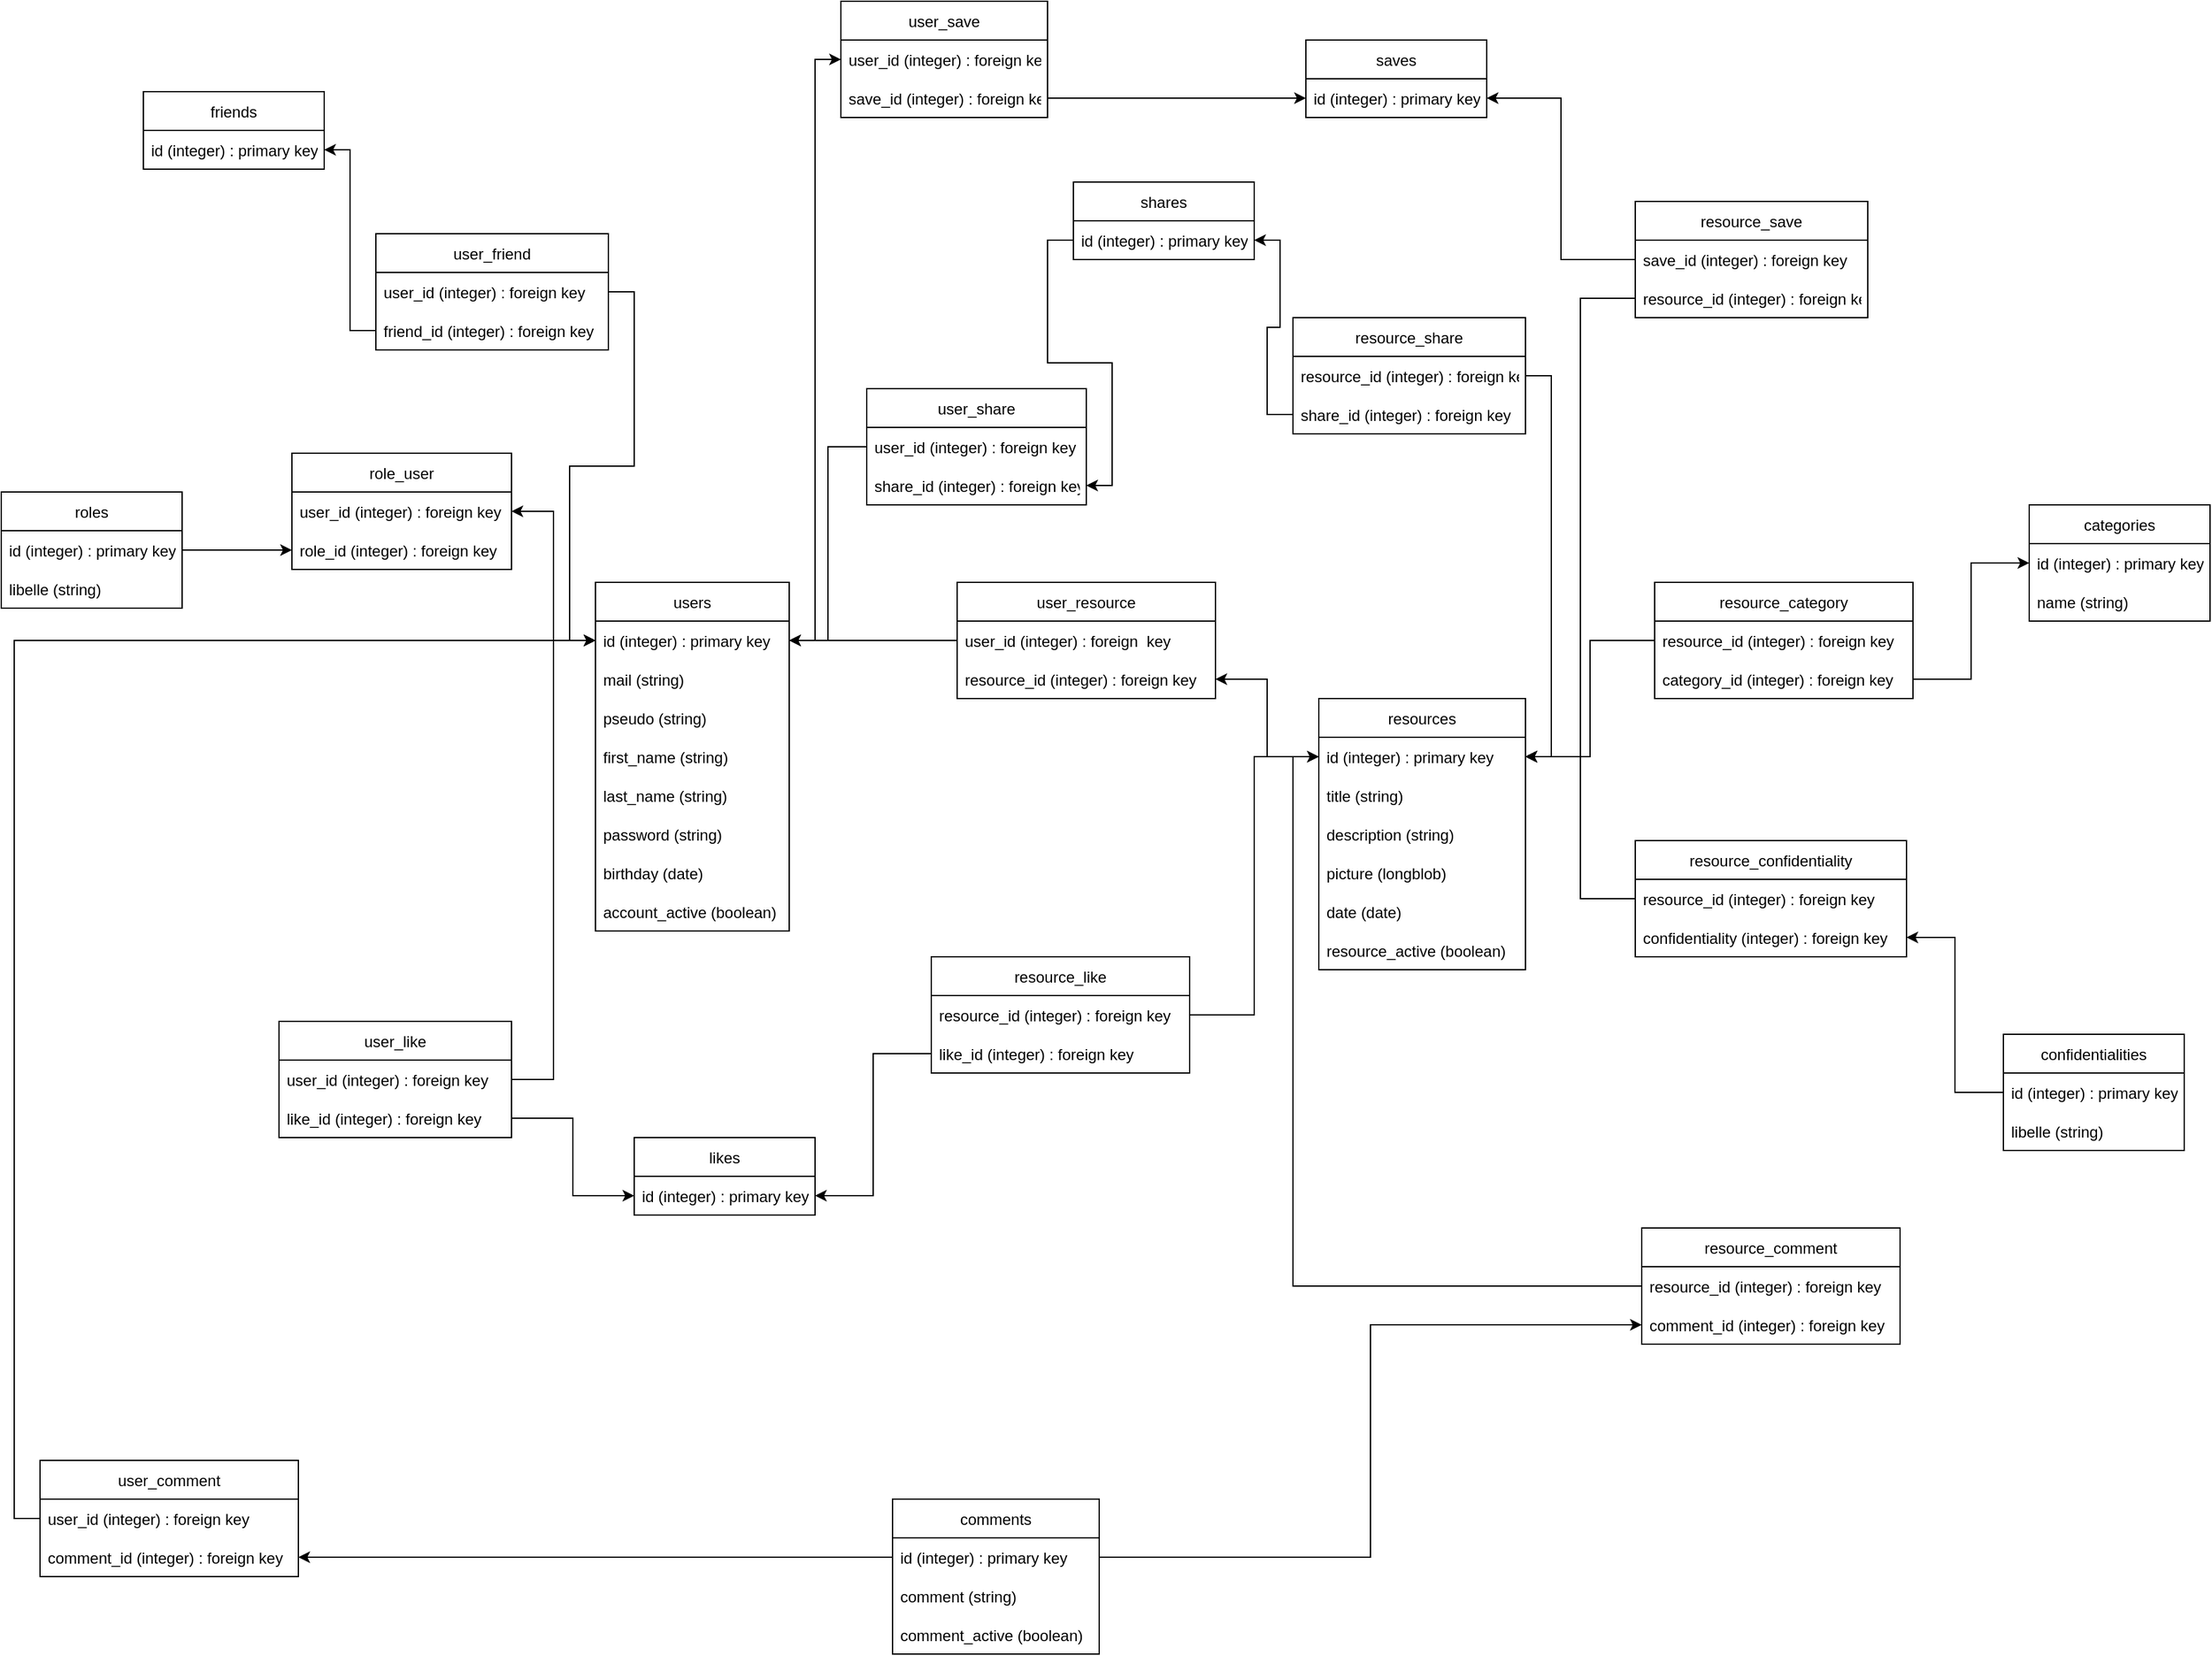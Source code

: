 <mxfile version="20.5.1" type="github">
  <diagram id="yBaHxYRyqihLKzCcpQLK" name="Page-1">
    <mxGraphModel dx="1673" dy="908" grid="1" gridSize="10" guides="1" tooltips="1" connect="1" arrows="1" fold="1" page="1" pageScale="1" pageWidth="2339" pageHeight="3300" math="0" shadow="0">
      <root>
        <mxCell id="0" />
        <mxCell id="1" parent="0" />
        <mxCell id="g25fQMdyrHoz-TmWsy70-66" value="&#xa;roles&#xa;" style="swimlane;fontStyle=0;childLayout=stackLayout;horizontal=1;startSize=30;horizontalStack=0;resizeParent=1;resizeParentMax=0;resizeLast=0;collapsible=1;marginBottom=0;" parent="1" vertex="1">
          <mxGeometry x="270" y="400" width="140" height="90" as="geometry" />
        </mxCell>
        <mxCell id="g25fQMdyrHoz-TmWsy70-67" value="id (integer) : primary key" style="text;strokeColor=none;fillColor=none;align=left;verticalAlign=middle;spacingLeft=4;spacingRight=4;overflow=hidden;points=[[0,0.5],[1,0.5]];portConstraint=eastwest;rotatable=0;" parent="g25fQMdyrHoz-TmWsy70-66" vertex="1">
          <mxGeometry y="30" width="140" height="30" as="geometry" />
        </mxCell>
        <mxCell id="g25fQMdyrHoz-TmWsy70-68" value="libelle (string)" style="text;strokeColor=none;fillColor=none;align=left;verticalAlign=middle;spacingLeft=4;spacingRight=4;overflow=hidden;points=[[0,0.5],[1,0.5]];portConstraint=eastwest;rotatable=0;" parent="g25fQMdyrHoz-TmWsy70-66" vertex="1">
          <mxGeometry y="60" width="140" height="30" as="geometry" />
        </mxCell>
        <mxCell id="g25fQMdyrHoz-TmWsy70-70" value="&#xa;role_user&#xa;" style="swimlane;fontStyle=0;childLayout=stackLayout;horizontal=1;startSize=30;horizontalStack=0;resizeParent=1;resizeParentMax=0;resizeLast=0;collapsible=1;marginBottom=0;" parent="1" vertex="1">
          <mxGeometry x="495" y="370" width="170" height="90" as="geometry" />
        </mxCell>
        <mxCell id="g25fQMdyrHoz-TmWsy70-71" value="user_id (integer) : foreign key" style="text;strokeColor=none;fillColor=none;align=left;verticalAlign=middle;spacingLeft=4;spacingRight=4;overflow=hidden;points=[[0,0.5],[1,0.5]];portConstraint=eastwest;rotatable=0;" parent="g25fQMdyrHoz-TmWsy70-70" vertex="1">
          <mxGeometry y="30" width="170" height="30" as="geometry" />
        </mxCell>
        <mxCell id="g25fQMdyrHoz-TmWsy70-72" value="role_id (integer) : foreign key" style="text;strokeColor=none;fillColor=none;align=left;verticalAlign=middle;spacingLeft=4;spacingRight=4;overflow=hidden;points=[[0,0.5],[1,0.5]];portConstraint=eastwest;rotatable=0;" parent="g25fQMdyrHoz-TmWsy70-70" vertex="1">
          <mxGeometry y="60" width="170" height="30" as="geometry" />
        </mxCell>
        <mxCell id="g25fQMdyrHoz-TmWsy70-73" style="edgeStyle=orthogonalEdgeStyle;rounded=0;orthogonalLoop=1;jettySize=auto;html=1;exitX=1;exitY=0.5;exitDx=0;exitDy=0;entryX=0;entryY=0.5;entryDx=0;entryDy=0;" parent="1" source="g25fQMdyrHoz-TmWsy70-67" target="g25fQMdyrHoz-TmWsy70-72" edge="1">
          <mxGeometry relative="1" as="geometry" />
        </mxCell>
        <mxCell id="g25fQMdyrHoz-TmWsy70-74" value="users" style="swimlane;fontStyle=0;childLayout=stackLayout;horizontal=1;startSize=30;horizontalStack=0;resizeParent=1;resizeParentMax=0;resizeLast=0;collapsible=1;marginBottom=0;" parent="1" vertex="1">
          <mxGeometry x="730" y="470" width="150" height="270" as="geometry" />
        </mxCell>
        <mxCell id="g25fQMdyrHoz-TmWsy70-75" value="id (integer) : primary key    " style="text;strokeColor=none;fillColor=none;align=left;verticalAlign=middle;spacingLeft=4;spacingRight=4;overflow=hidden;points=[[0,0.5],[1,0.5]];portConstraint=eastwest;rotatable=0;" parent="g25fQMdyrHoz-TmWsy70-74" vertex="1">
          <mxGeometry y="30" width="150" height="30" as="geometry" />
        </mxCell>
        <mxCell id="g25fQMdyrHoz-TmWsy70-76" value="mail (string)" style="text;strokeColor=none;fillColor=none;align=left;verticalAlign=middle;spacingLeft=4;spacingRight=4;overflow=hidden;points=[[0,0.5],[1,0.5]];portConstraint=eastwest;rotatable=0;" parent="g25fQMdyrHoz-TmWsy70-74" vertex="1">
          <mxGeometry y="60" width="150" height="30" as="geometry" />
        </mxCell>
        <mxCell id="g25fQMdyrHoz-TmWsy70-77" value="pseudo (string)" style="text;strokeColor=none;fillColor=none;align=left;verticalAlign=middle;spacingLeft=4;spacingRight=4;overflow=hidden;points=[[0,0.5],[1,0.5]];portConstraint=eastwest;rotatable=0;" parent="g25fQMdyrHoz-TmWsy70-74" vertex="1">
          <mxGeometry y="90" width="150" height="30" as="geometry" />
        </mxCell>
        <mxCell id="g25fQMdyrHoz-TmWsy70-86" value="first_name (string)" style="text;strokeColor=none;fillColor=none;align=left;verticalAlign=middle;spacingLeft=4;spacingRight=4;overflow=hidden;points=[[0,0.5],[1,0.5]];portConstraint=eastwest;rotatable=0;" parent="g25fQMdyrHoz-TmWsy70-74" vertex="1">
          <mxGeometry y="120" width="150" height="30" as="geometry" />
        </mxCell>
        <mxCell id="g25fQMdyrHoz-TmWsy70-87" value="last_name (string)" style="text;strokeColor=none;fillColor=none;align=left;verticalAlign=middle;spacingLeft=4;spacingRight=4;overflow=hidden;points=[[0,0.5],[1,0.5]];portConstraint=eastwest;rotatable=0;" parent="g25fQMdyrHoz-TmWsy70-74" vertex="1">
          <mxGeometry y="150" width="150" height="30" as="geometry" />
        </mxCell>
        <mxCell id="g25fQMdyrHoz-TmWsy70-88" value="password (string)" style="text;strokeColor=none;fillColor=none;align=left;verticalAlign=middle;spacingLeft=4;spacingRight=4;overflow=hidden;points=[[0,0.5],[1,0.5]];portConstraint=eastwest;rotatable=0;" parent="g25fQMdyrHoz-TmWsy70-74" vertex="1">
          <mxGeometry y="180" width="150" height="30" as="geometry" />
        </mxCell>
        <mxCell id="g25fQMdyrHoz-TmWsy70-89" value="birthday (date)" style="text;strokeColor=none;fillColor=none;align=left;verticalAlign=middle;spacingLeft=4;spacingRight=4;overflow=hidden;points=[[0,0.5],[1,0.5]];portConstraint=eastwest;rotatable=0;" parent="g25fQMdyrHoz-TmWsy70-74" vertex="1">
          <mxGeometry y="210" width="150" height="30" as="geometry" />
        </mxCell>
        <mxCell id="g25fQMdyrHoz-TmWsy70-90" value="account_active (boolean)" style="text;strokeColor=none;fillColor=none;align=left;verticalAlign=middle;spacingLeft=4;spacingRight=4;overflow=hidden;points=[[0,0.5],[1,0.5]];portConstraint=eastwest;rotatable=0;" parent="g25fQMdyrHoz-TmWsy70-74" vertex="1">
          <mxGeometry y="240" width="150" height="30" as="geometry" />
        </mxCell>
        <mxCell id="g25fQMdyrHoz-TmWsy70-91" style="edgeStyle=orthogonalEdgeStyle;rounded=0;orthogonalLoop=1;jettySize=auto;html=1;exitX=0;exitY=0.5;exitDx=0;exitDy=0;entryX=1;entryY=0.5;entryDx=0;entryDy=0;" parent="1" source="g25fQMdyrHoz-TmWsy70-75" target="g25fQMdyrHoz-TmWsy70-70" edge="1">
          <mxGeometry relative="1" as="geometry" />
        </mxCell>
        <mxCell id="g25fQMdyrHoz-TmWsy70-92" value="user_resource" style="swimlane;fontStyle=0;childLayout=stackLayout;horizontal=1;startSize=30;horizontalStack=0;resizeParent=1;resizeParentMax=0;resizeLast=0;collapsible=1;marginBottom=0;" parent="1" vertex="1">
          <mxGeometry x="1010" y="470" width="200" height="90" as="geometry" />
        </mxCell>
        <mxCell id="g25fQMdyrHoz-TmWsy70-93" value="user_id (integer) : foreign  key" style="text;strokeColor=none;fillColor=none;align=left;verticalAlign=middle;spacingLeft=4;spacingRight=4;overflow=hidden;points=[[0,0.5],[1,0.5]];portConstraint=eastwest;rotatable=0;" parent="g25fQMdyrHoz-TmWsy70-92" vertex="1">
          <mxGeometry y="30" width="200" height="30" as="geometry" />
        </mxCell>
        <mxCell id="g25fQMdyrHoz-TmWsy70-94" value="resource_id (integer) : foreign key" style="text;strokeColor=none;fillColor=none;align=left;verticalAlign=middle;spacingLeft=4;spacingRight=4;overflow=hidden;points=[[0,0.5],[1,0.5]];portConstraint=eastwest;rotatable=0;" parent="g25fQMdyrHoz-TmWsy70-92" vertex="1">
          <mxGeometry y="60" width="200" height="30" as="geometry" />
        </mxCell>
        <mxCell id="g25fQMdyrHoz-TmWsy70-96" style="edgeStyle=orthogonalEdgeStyle;rounded=0;orthogonalLoop=1;jettySize=auto;html=1;exitX=0;exitY=0.5;exitDx=0;exitDy=0;entryX=1;entryY=0.5;entryDx=0;entryDy=0;" parent="1" source="g25fQMdyrHoz-TmWsy70-93" target="g25fQMdyrHoz-TmWsy70-75" edge="1">
          <mxGeometry relative="1" as="geometry" />
        </mxCell>
        <mxCell id="g25fQMdyrHoz-TmWsy70-97" value="resources" style="swimlane;fontStyle=0;childLayout=stackLayout;horizontal=1;startSize=30;horizontalStack=0;resizeParent=1;resizeParentMax=0;resizeLast=0;collapsible=1;marginBottom=0;" parent="1" vertex="1">
          <mxGeometry x="1290" y="560" width="160" height="210" as="geometry" />
        </mxCell>
        <mxCell id="g25fQMdyrHoz-TmWsy70-98" value="id (integer) : primary key" style="text;strokeColor=none;fillColor=none;align=left;verticalAlign=middle;spacingLeft=4;spacingRight=4;overflow=hidden;points=[[0,0.5],[1,0.5]];portConstraint=eastwest;rotatable=0;" parent="g25fQMdyrHoz-TmWsy70-97" vertex="1">
          <mxGeometry y="30" width="160" height="30" as="geometry" />
        </mxCell>
        <mxCell id="g25fQMdyrHoz-TmWsy70-99" value="title (string)" style="text;strokeColor=none;fillColor=none;align=left;verticalAlign=middle;spacingLeft=4;spacingRight=4;overflow=hidden;points=[[0,0.5],[1,0.5]];portConstraint=eastwest;rotatable=0;" parent="g25fQMdyrHoz-TmWsy70-97" vertex="1">
          <mxGeometry y="60" width="160" height="30" as="geometry" />
        </mxCell>
        <mxCell id="g25fQMdyrHoz-TmWsy70-100" value="description (string)" style="text;strokeColor=none;fillColor=none;align=left;verticalAlign=middle;spacingLeft=4;spacingRight=4;overflow=hidden;points=[[0,0.5],[1,0.5]];portConstraint=eastwest;rotatable=0;" parent="g25fQMdyrHoz-TmWsy70-97" vertex="1">
          <mxGeometry y="90" width="160" height="30" as="geometry" />
        </mxCell>
        <mxCell id="g25fQMdyrHoz-TmWsy70-101" value="picture (longblob)" style="text;strokeColor=none;fillColor=none;align=left;verticalAlign=middle;spacingLeft=4;spacingRight=4;overflow=hidden;points=[[0,0.5],[1,0.5]];portConstraint=eastwest;rotatable=0;" parent="g25fQMdyrHoz-TmWsy70-97" vertex="1">
          <mxGeometry y="120" width="160" height="30" as="geometry" />
        </mxCell>
        <mxCell id="g25fQMdyrHoz-TmWsy70-102" value="date (date)" style="text;strokeColor=none;fillColor=none;align=left;verticalAlign=middle;spacingLeft=4;spacingRight=4;overflow=hidden;points=[[0,0.5],[1,0.5]];portConstraint=eastwest;rotatable=0;" parent="g25fQMdyrHoz-TmWsy70-97" vertex="1">
          <mxGeometry y="150" width="160" height="30" as="geometry" />
        </mxCell>
        <mxCell id="g25fQMdyrHoz-TmWsy70-103" value="resource_active (boolean)" style="text;strokeColor=none;fillColor=none;align=left;verticalAlign=middle;spacingLeft=4;spacingRight=4;overflow=hidden;points=[[0,0.5],[1,0.5]];portConstraint=eastwest;rotatable=0;" parent="g25fQMdyrHoz-TmWsy70-97" vertex="1">
          <mxGeometry y="180" width="160" height="30" as="geometry" />
        </mxCell>
        <mxCell id="g25fQMdyrHoz-TmWsy70-104" style="edgeStyle=orthogonalEdgeStyle;rounded=0;orthogonalLoop=1;jettySize=auto;html=1;exitX=0;exitY=0.5;exitDx=0;exitDy=0;entryX=1;entryY=0.5;entryDx=0;entryDy=0;" parent="1" source="g25fQMdyrHoz-TmWsy70-98" target="g25fQMdyrHoz-TmWsy70-94" edge="1">
          <mxGeometry relative="1" as="geometry" />
        </mxCell>
        <mxCell id="g25fQMdyrHoz-TmWsy70-105" value="resource_category" style="swimlane;fontStyle=0;childLayout=stackLayout;horizontal=1;startSize=30;horizontalStack=0;resizeParent=1;resizeParentMax=0;resizeLast=0;collapsible=1;marginBottom=0;" parent="1" vertex="1">
          <mxGeometry x="1550" y="470" width="200" height="90" as="geometry" />
        </mxCell>
        <mxCell id="g25fQMdyrHoz-TmWsy70-106" value="resource_id (integer) : foreign key" style="text;strokeColor=none;fillColor=none;align=left;verticalAlign=middle;spacingLeft=4;spacingRight=4;overflow=hidden;points=[[0,0.5],[1,0.5]];portConstraint=eastwest;rotatable=0;" parent="g25fQMdyrHoz-TmWsy70-105" vertex="1">
          <mxGeometry y="30" width="200" height="30" as="geometry" />
        </mxCell>
        <mxCell id="g25fQMdyrHoz-TmWsy70-107" value="category_id (integer) : foreign key" style="text;strokeColor=none;fillColor=none;align=left;verticalAlign=middle;spacingLeft=4;spacingRight=4;overflow=hidden;points=[[0,0.5],[1,0.5]];portConstraint=eastwest;rotatable=0;" parent="g25fQMdyrHoz-TmWsy70-105" vertex="1">
          <mxGeometry y="60" width="200" height="30" as="geometry" />
        </mxCell>
        <mxCell id="g25fQMdyrHoz-TmWsy70-110" value="categories" style="swimlane;fontStyle=0;childLayout=stackLayout;horizontal=1;startSize=30;horizontalStack=0;resizeParent=1;resizeParentMax=0;resizeLast=0;collapsible=1;marginBottom=0;" parent="1" vertex="1">
          <mxGeometry x="1840" y="410" width="140" height="90" as="geometry" />
        </mxCell>
        <mxCell id="g25fQMdyrHoz-TmWsy70-111" value="id (integer) : primary key" style="text;strokeColor=none;fillColor=none;align=left;verticalAlign=middle;spacingLeft=4;spacingRight=4;overflow=hidden;points=[[0,0.5],[1,0.5]];portConstraint=eastwest;rotatable=0;" parent="g25fQMdyrHoz-TmWsy70-110" vertex="1">
          <mxGeometry y="30" width="140" height="30" as="geometry" />
        </mxCell>
        <mxCell id="g25fQMdyrHoz-TmWsy70-112" value="name (string)" style="text;strokeColor=none;fillColor=none;align=left;verticalAlign=middle;spacingLeft=4;spacingRight=4;overflow=hidden;points=[[0,0.5],[1,0.5]];portConstraint=eastwest;rotatable=0;" parent="g25fQMdyrHoz-TmWsy70-110" vertex="1">
          <mxGeometry y="60" width="140" height="30" as="geometry" />
        </mxCell>
        <mxCell id="g25fQMdyrHoz-TmWsy70-114" style="edgeStyle=orthogonalEdgeStyle;rounded=0;orthogonalLoop=1;jettySize=auto;html=1;exitX=1;exitY=0.5;exitDx=0;exitDy=0;entryX=0;entryY=0.5;entryDx=0;entryDy=0;" parent="1" source="g25fQMdyrHoz-TmWsy70-107" target="g25fQMdyrHoz-TmWsy70-110" edge="1">
          <mxGeometry relative="1" as="geometry" />
        </mxCell>
        <mxCell id="g25fQMdyrHoz-TmWsy70-115" value="resource_confidentiality" style="swimlane;fontStyle=0;childLayout=stackLayout;horizontal=1;startSize=30;horizontalStack=0;resizeParent=1;resizeParentMax=0;resizeLast=0;collapsible=1;marginBottom=0;" parent="1" vertex="1">
          <mxGeometry x="1535" y="670" width="210" height="90" as="geometry" />
        </mxCell>
        <mxCell id="g25fQMdyrHoz-TmWsy70-116" value="resource_id (integer) : foreign key" style="text;strokeColor=none;fillColor=none;align=left;verticalAlign=middle;spacingLeft=4;spacingRight=4;overflow=hidden;points=[[0,0.5],[1,0.5]];portConstraint=eastwest;rotatable=0;" parent="g25fQMdyrHoz-TmWsy70-115" vertex="1">
          <mxGeometry y="30" width="210" height="30" as="geometry" />
        </mxCell>
        <mxCell id="g25fQMdyrHoz-TmWsy70-117" value="confidentiality (integer) : foreign key" style="text;strokeColor=none;fillColor=none;align=left;verticalAlign=middle;spacingLeft=4;spacingRight=4;overflow=hidden;points=[[0,0.5],[1,0.5]];portConstraint=eastwest;rotatable=0;" parent="g25fQMdyrHoz-TmWsy70-115" vertex="1">
          <mxGeometry y="60" width="210" height="30" as="geometry" />
        </mxCell>
        <mxCell id="g25fQMdyrHoz-TmWsy70-119" style="edgeStyle=orthogonalEdgeStyle;rounded=0;orthogonalLoop=1;jettySize=auto;html=1;exitX=0;exitY=0.5;exitDx=0;exitDy=0;entryX=1;entryY=0.5;entryDx=0;entryDy=0;" parent="1" source="g25fQMdyrHoz-TmWsy70-116" target="g25fQMdyrHoz-TmWsy70-98" edge="1">
          <mxGeometry relative="1" as="geometry" />
        </mxCell>
        <mxCell id="g25fQMdyrHoz-TmWsy70-120" value="confidentialities" style="swimlane;fontStyle=0;childLayout=stackLayout;horizontal=1;startSize=30;horizontalStack=0;resizeParent=1;resizeParentMax=0;resizeLast=0;collapsible=1;marginBottom=0;" parent="1" vertex="1">
          <mxGeometry x="1820" y="820" width="140" height="90" as="geometry" />
        </mxCell>
        <mxCell id="g25fQMdyrHoz-TmWsy70-121" value="id (integer) : primary key" style="text;strokeColor=none;fillColor=none;align=left;verticalAlign=middle;spacingLeft=4;spacingRight=4;overflow=hidden;points=[[0,0.5],[1,0.5]];portConstraint=eastwest;rotatable=0;" parent="g25fQMdyrHoz-TmWsy70-120" vertex="1">
          <mxGeometry y="30" width="140" height="30" as="geometry" />
        </mxCell>
        <mxCell id="g25fQMdyrHoz-TmWsy70-122" value="libelle (string)" style="text;strokeColor=none;fillColor=none;align=left;verticalAlign=middle;spacingLeft=4;spacingRight=4;overflow=hidden;points=[[0,0.5],[1,0.5]];portConstraint=eastwest;rotatable=0;" parent="g25fQMdyrHoz-TmWsy70-120" vertex="1">
          <mxGeometry y="60" width="140" height="30" as="geometry" />
        </mxCell>
        <mxCell id="g25fQMdyrHoz-TmWsy70-124" style="edgeStyle=orthogonalEdgeStyle;rounded=0;orthogonalLoop=1;jettySize=auto;html=1;exitX=0;exitY=0.5;exitDx=0;exitDy=0;entryX=1;entryY=0.5;entryDx=0;entryDy=0;" parent="1" source="g25fQMdyrHoz-TmWsy70-121" target="g25fQMdyrHoz-TmWsy70-117" edge="1">
          <mxGeometry relative="1" as="geometry" />
        </mxCell>
        <mxCell id="g25fQMdyrHoz-TmWsy70-125" style="edgeStyle=orthogonalEdgeStyle;rounded=0;orthogonalLoop=1;jettySize=auto;html=1;exitX=0;exitY=0.5;exitDx=0;exitDy=0;entryX=1;entryY=0.5;entryDx=0;entryDy=0;" parent="1" source="g25fQMdyrHoz-TmWsy70-106" target="g25fQMdyrHoz-TmWsy70-98" edge="1">
          <mxGeometry relative="1" as="geometry" />
        </mxCell>
        <mxCell id="g25fQMdyrHoz-TmWsy70-126" value="user_comment" style="swimlane;fontStyle=0;childLayout=stackLayout;horizontal=1;startSize=30;horizontalStack=0;resizeParent=1;resizeParentMax=0;resizeLast=0;collapsible=1;marginBottom=0;" parent="1" vertex="1">
          <mxGeometry x="300" y="1150" width="200" height="90" as="geometry" />
        </mxCell>
        <mxCell id="g25fQMdyrHoz-TmWsy70-127" value="user_id (integer) : foreign key" style="text;strokeColor=none;fillColor=none;align=left;verticalAlign=middle;spacingLeft=4;spacingRight=4;overflow=hidden;points=[[0,0.5],[1,0.5]];portConstraint=eastwest;rotatable=0;" parent="g25fQMdyrHoz-TmWsy70-126" vertex="1">
          <mxGeometry y="30" width="200" height="30" as="geometry" />
        </mxCell>
        <mxCell id="g25fQMdyrHoz-TmWsy70-128" value="comment_id (integer) : foreign key" style="text;strokeColor=none;fillColor=none;align=left;verticalAlign=middle;spacingLeft=4;spacingRight=4;overflow=hidden;points=[[0,0.5],[1,0.5]];portConstraint=eastwest;rotatable=0;" parent="g25fQMdyrHoz-TmWsy70-126" vertex="1">
          <mxGeometry y="60" width="200" height="30" as="geometry" />
        </mxCell>
        <mxCell id="g25fQMdyrHoz-TmWsy70-130" style="edgeStyle=orthogonalEdgeStyle;rounded=0;orthogonalLoop=1;jettySize=auto;html=1;exitX=0;exitY=0.5;exitDx=0;exitDy=0;entryX=0;entryY=0.5;entryDx=0;entryDy=0;" parent="1" source="g25fQMdyrHoz-TmWsy70-127" target="g25fQMdyrHoz-TmWsy70-75" edge="1">
          <mxGeometry relative="1" as="geometry" />
        </mxCell>
        <mxCell id="g25fQMdyrHoz-TmWsy70-131" value="resource_comment" style="swimlane;fontStyle=0;childLayout=stackLayout;horizontal=1;startSize=30;horizontalStack=0;resizeParent=1;resizeParentMax=0;resizeLast=0;collapsible=1;marginBottom=0;" parent="1" vertex="1">
          <mxGeometry x="1540" y="970" width="200" height="90" as="geometry" />
        </mxCell>
        <mxCell id="g25fQMdyrHoz-TmWsy70-132" value="resource_id (integer) : foreign key" style="text;strokeColor=none;fillColor=none;align=left;verticalAlign=middle;spacingLeft=4;spacingRight=4;overflow=hidden;points=[[0,0.5],[1,0.5]];portConstraint=eastwest;rotatable=0;" parent="g25fQMdyrHoz-TmWsy70-131" vertex="1">
          <mxGeometry y="30" width="200" height="30" as="geometry" />
        </mxCell>
        <mxCell id="g25fQMdyrHoz-TmWsy70-133" value="comment_id (integer) : foreign key" style="text;strokeColor=none;fillColor=none;align=left;verticalAlign=middle;spacingLeft=4;spacingRight=4;overflow=hidden;points=[[0,0.5],[1,0.5]];portConstraint=eastwest;rotatable=0;" parent="g25fQMdyrHoz-TmWsy70-131" vertex="1">
          <mxGeometry y="60" width="200" height="30" as="geometry" />
        </mxCell>
        <mxCell id="g25fQMdyrHoz-TmWsy70-135" style="edgeStyle=orthogonalEdgeStyle;rounded=0;orthogonalLoop=1;jettySize=auto;html=1;exitX=0;exitY=0.5;exitDx=0;exitDy=0;entryX=0;entryY=0.5;entryDx=0;entryDy=0;" parent="1" source="g25fQMdyrHoz-TmWsy70-132" target="g25fQMdyrHoz-TmWsy70-98" edge="1">
          <mxGeometry relative="1" as="geometry" />
        </mxCell>
        <mxCell id="g25fQMdyrHoz-TmWsy70-136" value="comments" style="swimlane;fontStyle=0;childLayout=stackLayout;horizontal=1;startSize=30;horizontalStack=0;resizeParent=1;resizeParentMax=0;resizeLast=0;collapsible=1;marginBottom=0;" parent="1" vertex="1">
          <mxGeometry x="960" y="1180" width="160" height="120" as="geometry" />
        </mxCell>
        <mxCell id="g25fQMdyrHoz-TmWsy70-137" value="id (integer) : primary key" style="text;strokeColor=none;fillColor=none;align=left;verticalAlign=middle;spacingLeft=4;spacingRight=4;overflow=hidden;points=[[0,0.5],[1,0.5]];portConstraint=eastwest;rotatable=0;" parent="g25fQMdyrHoz-TmWsy70-136" vertex="1">
          <mxGeometry y="30" width="160" height="30" as="geometry" />
        </mxCell>
        <mxCell id="g25fQMdyrHoz-TmWsy70-138" value="comment (string)" style="text;strokeColor=none;fillColor=none;align=left;verticalAlign=middle;spacingLeft=4;spacingRight=4;overflow=hidden;points=[[0,0.5],[1,0.5]];portConstraint=eastwest;rotatable=0;" parent="g25fQMdyrHoz-TmWsy70-136" vertex="1">
          <mxGeometry y="60" width="160" height="30" as="geometry" />
        </mxCell>
        <mxCell id="g25fQMdyrHoz-TmWsy70-139" value="comment_active (boolean)" style="text;strokeColor=none;fillColor=none;align=left;verticalAlign=middle;spacingLeft=4;spacingRight=4;overflow=hidden;points=[[0,0.5],[1,0.5]];portConstraint=eastwest;rotatable=0;" parent="g25fQMdyrHoz-TmWsy70-136" vertex="1">
          <mxGeometry y="90" width="160" height="30" as="geometry" />
        </mxCell>
        <mxCell id="g25fQMdyrHoz-TmWsy70-140" style="edgeStyle=orthogonalEdgeStyle;rounded=0;orthogonalLoop=1;jettySize=auto;html=1;exitX=0;exitY=0.5;exitDx=0;exitDy=0;entryX=1;entryY=0.5;entryDx=0;entryDy=0;" parent="1" source="g25fQMdyrHoz-TmWsy70-137" target="g25fQMdyrHoz-TmWsy70-128" edge="1">
          <mxGeometry relative="1" as="geometry" />
        </mxCell>
        <mxCell id="g25fQMdyrHoz-TmWsy70-141" style="edgeStyle=orthogonalEdgeStyle;rounded=0;orthogonalLoop=1;jettySize=auto;html=1;exitX=1;exitY=0.5;exitDx=0;exitDy=0;entryX=0;entryY=0.5;entryDx=0;entryDy=0;" parent="1" source="g25fQMdyrHoz-TmWsy70-137" target="g25fQMdyrHoz-TmWsy70-133" edge="1">
          <mxGeometry relative="1" as="geometry" />
        </mxCell>
        <mxCell id="g25fQMdyrHoz-TmWsy70-146" value="likes" style="swimlane;fontStyle=0;childLayout=stackLayout;horizontal=1;startSize=30;horizontalStack=0;resizeParent=1;resizeParentMax=0;resizeLast=0;collapsible=1;marginBottom=0;" parent="1" vertex="1">
          <mxGeometry x="760" y="900" width="140" height="60" as="geometry" />
        </mxCell>
        <mxCell id="g25fQMdyrHoz-TmWsy70-147" value="id (integer) : primary key" style="text;strokeColor=none;fillColor=none;align=left;verticalAlign=middle;spacingLeft=4;spacingRight=4;overflow=hidden;points=[[0,0.5],[1,0.5]];portConstraint=eastwest;rotatable=0;" parent="g25fQMdyrHoz-TmWsy70-146" vertex="1">
          <mxGeometry y="30" width="140" height="30" as="geometry" />
        </mxCell>
        <mxCell id="g25fQMdyrHoz-TmWsy70-150" value="resource_like" style="swimlane;fontStyle=0;childLayout=stackLayout;horizontal=1;startSize=30;horizontalStack=0;resizeParent=1;resizeParentMax=0;resizeLast=0;collapsible=1;marginBottom=0;" parent="1" vertex="1">
          <mxGeometry x="990" y="760" width="200" height="90" as="geometry" />
        </mxCell>
        <mxCell id="g25fQMdyrHoz-TmWsy70-151" value="resource_id (integer) : foreign key" style="text;strokeColor=none;fillColor=none;align=left;verticalAlign=middle;spacingLeft=4;spacingRight=4;overflow=hidden;points=[[0,0.5],[1,0.5]];portConstraint=eastwest;rotatable=0;" parent="g25fQMdyrHoz-TmWsy70-150" vertex="1">
          <mxGeometry y="30" width="200" height="30" as="geometry" />
        </mxCell>
        <mxCell id="g25fQMdyrHoz-TmWsy70-152" value="like_id (integer) : foreign key" style="text;strokeColor=none;fillColor=none;align=left;verticalAlign=middle;spacingLeft=4;spacingRight=4;overflow=hidden;points=[[0,0.5],[1,0.5]];portConstraint=eastwest;rotatable=0;" parent="g25fQMdyrHoz-TmWsy70-150" vertex="1">
          <mxGeometry y="60" width="200" height="30" as="geometry" />
        </mxCell>
        <mxCell id="g25fQMdyrHoz-TmWsy70-162" style="edgeStyle=orthogonalEdgeStyle;rounded=0;orthogonalLoop=1;jettySize=auto;html=1;exitX=1;exitY=0.5;exitDx=0;exitDy=0;entryX=0;entryY=0.5;entryDx=0;entryDy=0;" parent="1" source="g25fQMdyrHoz-TmWsy70-154" target="g25fQMdyrHoz-TmWsy70-75" edge="1">
          <mxGeometry relative="1" as="geometry" />
        </mxCell>
        <mxCell id="g25fQMdyrHoz-TmWsy70-154" value="user_like" style="swimlane;fontStyle=0;childLayout=stackLayout;horizontal=1;startSize=30;horizontalStack=0;resizeParent=1;resizeParentMax=0;resizeLast=0;collapsible=1;marginBottom=0;" parent="1" vertex="1">
          <mxGeometry x="485" y="810" width="180" height="90" as="geometry" />
        </mxCell>
        <mxCell id="g25fQMdyrHoz-TmWsy70-155" value="user_id (integer) : foreign key" style="text;strokeColor=none;fillColor=none;align=left;verticalAlign=middle;spacingLeft=4;spacingRight=4;overflow=hidden;points=[[0,0.5],[1,0.5]];portConstraint=eastwest;rotatable=0;" parent="g25fQMdyrHoz-TmWsy70-154" vertex="1">
          <mxGeometry y="30" width="180" height="30" as="geometry" />
        </mxCell>
        <mxCell id="g25fQMdyrHoz-TmWsy70-157" value="like_id (integer) : foreign key" style="text;strokeColor=none;fillColor=none;align=left;verticalAlign=middle;spacingLeft=4;spacingRight=4;overflow=hidden;points=[[0,0.5],[1,0.5]];portConstraint=eastwest;rotatable=0;" parent="g25fQMdyrHoz-TmWsy70-154" vertex="1">
          <mxGeometry y="60" width="180" height="30" as="geometry" />
        </mxCell>
        <mxCell id="g25fQMdyrHoz-TmWsy70-158" style="edgeStyle=orthogonalEdgeStyle;rounded=0;orthogonalLoop=1;jettySize=auto;html=1;exitX=1;exitY=0.5;exitDx=0;exitDy=0;entryX=0;entryY=0.5;entryDx=0;entryDy=0;" parent="1" source="g25fQMdyrHoz-TmWsy70-151" target="g25fQMdyrHoz-TmWsy70-98" edge="1">
          <mxGeometry relative="1" as="geometry" />
        </mxCell>
        <mxCell id="g25fQMdyrHoz-TmWsy70-159" style="edgeStyle=orthogonalEdgeStyle;rounded=0;orthogonalLoop=1;jettySize=auto;html=1;exitX=0;exitY=0.5;exitDx=0;exitDy=0;entryX=1;entryY=0.75;entryDx=0;entryDy=0;" parent="1" source="g25fQMdyrHoz-TmWsy70-152" target="g25fQMdyrHoz-TmWsy70-146" edge="1">
          <mxGeometry relative="1" as="geometry" />
        </mxCell>
        <mxCell id="g25fQMdyrHoz-TmWsy70-163" style="edgeStyle=orthogonalEdgeStyle;rounded=0;orthogonalLoop=1;jettySize=auto;html=1;exitX=1;exitY=0.5;exitDx=0;exitDy=0;entryX=0;entryY=0.5;entryDx=0;entryDy=0;" parent="1" source="g25fQMdyrHoz-TmWsy70-157" target="g25fQMdyrHoz-TmWsy70-147" edge="1">
          <mxGeometry relative="1" as="geometry" />
        </mxCell>
        <mxCell id="g25fQMdyrHoz-TmWsy70-164" value="saves" style="swimlane;fontStyle=0;childLayout=stackLayout;horizontal=1;startSize=30;horizontalStack=0;resizeParent=1;resizeParentMax=0;resizeLast=0;collapsible=1;marginBottom=0;" parent="1" vertex="1">
          <mxGeometry x="1280" y="50" width="140" height="60" as="geometry" />
        </mxCell>
        <mxCell id="g25fQMdyrHoz-TmWsy70-165" value="id (integer) : primary key" style="text;strokeColor=none;fillColor=none;align=left;verticalAlign=middle;spacingLeft=4;spacingRight=4;overflow=hidden;points=[[0,0.5],[1,0.5]];portConstraint=eastwest;rotatable=0;" parent="g25fQMdyrHoz-TmWsy70-164" vertex="1">
          <mxGeometry y="30" width="140" height="30" as="geometry" />
        </mxCell>
        <mxCell id="g25fQMdyrHoz-TmWsy70-168" value="resource_save" style="swimlane;fontStyle=0;childLayout=stackLayout;horizontal=1;startSize=30;horizontalStack=0;resizeParent=1;resizeParentMax=0;resizeLast=0;collapsible=1;marginBottom=0;" parent="1" vertex="1">
          <mxGeometry x="1535" y="175" width="180" height="90" as="geometry" />
        </mxCell>
        <mxCell id="g25fQMdyrHoz-TmWsy70-169" value="save_id (integer) : foreign key" style="text;strokeColor=none;fillColor=none;align=left;verticalAlign=middle;spacingLeft=4;spacingRight=4;overflow=hidden;points=[[0,0.5],[1,0.5]];portConstraint=eastwest;rotatable=0;" parent="g25fQMdyrHoz-TmWsy70-168" vertex="1">
          <mxGeometry y="30" width="180" height="30" as="geometry" />
        </mxCell>
        <mxCell id="g25fQMdyrHoz-TmWsy70-170" value="resource_id (integer) : foreign key" style="text;strokeColor=none;fillColor=none;align=left;verticalAlign=middle;spacingLeft=4;spacingRight=4;overflow=hidden;points=[[0,0.5],[1,0.5]];portConstraint=eastwest;rotatable=0;" parent="g25fQMdyrHoz-TmWsy70-168" vertex="1">
          <mxGeometry y="60" width="180" height="30" as="geometry" />
        </mxCell>
        <mxCell id="g25fQMdyrHoz-TmWsy70-172" value="user_save" style="swimlane;fontStyle=0;childLayout=stackLayout;horizontal=1;startSize=30;horizontalStack=0;resizeParent=1;resizeParentMax=0;resizeLast=0;collapsible=1;marginBottom=0;" parent="1" vertex="1">
          <mxGeometry x="920" y="20" width="160" height="90" as="geometry" />
        </mxCell>
        <mxCell id="g25fQMdyrHoz-TmWsy70-173" value="user_id (integer) : foreign key" style="text;strokeColor=none;fillColor=none;align=left;verticalAlign=middle;spacingLeft=4;spacingRight=4;overflow=hidden;points=[[0,0.5],[1,0.5]];portConstraint=eastwest;rotatable=0;" parent="g25fQMdyrHoz-TmWsy70-172" vertex="1">
          <mxGeometry y="30" width="160" height="30" as="geometry" />
        </mxCell>
        <mxCell id="g25fQMdyrHoz-TmWsy70-174" value="save_id (integer) : foreign key" style="text;strokeColor=none;fillColor=none;align=left;verticalAlign=middle;spacingLeft=4;spacingRight=4;overflow=hidden;points=[[0,0.5],[1,0.5]];portConstraint=eastwest;rotatable=0;" parent="g25fQMdyrHoz-TmWsy70-172" vertex="1">
          <mxGeometry y="60" width="160" height="30" as="geometry" />
        </mxCell>
        <mxCell id="g25fQMdyrHoz-TmWsy70-178" style="edgeStyle=orthogonalEdgeStyle;rounded=0;orthogonalLoop=1;jettySize=auto;html=1;exitX=1;exitY=0.5;exitDx=0;exitDy=0;entryX=0;entryY=0.5;entryDx=0;entryDy=0;" parent="1" source="g25fQMdyrHoz-TmWsy70-75" target="g25fQMdyrHoz-TmWsy70-173" edge="1">
          <mxGeometry relative="1" as="geometry" />
        </mxCell>
        <mxCell id="g25fQMdyrHoz-TmWsy70-179" style="edgeStyle=orthogonalEdgeStyle;rounded=0;orthogonalLoop=1;jettySize=auto;html=1;exitX=1;exitY=0.5;exitDx=0;exitDy=0;entryX=0;entryY=0.5;entryDx=0;entryDy=0;" parent="1" source="g25fQMdyrHoz-TmWsy70-174" target="g25fQMdyrHoz-TmWsy70-165" edge="1">
          <mxGeometry relative="1" as="geometry" />
        </mxCell>
        <mxCell id="g25fQMdyrHoz-TmWsy70-181" value="resource_share" style="swimlane;fontStyle=0;childLayout=stackLayout;horizontal=1;startSize=30;horizontalStack=0;resizeParent=1;resizeParentMax=0;resizeLast=0;collapsible=1;marginBottom=0;" parent="1" vertex="1">
          <mxGeometry x="1270" y="265" width="180" height="90" as="geometry" />
        </mxCell>
        <mxCell id="g25fQMdyrHoz-TmWsy70-182" value="resource_id (integer) : foreign key" style="text;strokeColor=none;fillColor=none;align=left;verticalAlign=middle;spacingLeft=4;spacingRight=4;overflow=hidden;points=[[0,0.5],[1,0.5]];portConstraint=eastwest;rotatable=0;" parent="g25fQMdyrHoz-TmWsy70-181" vertex="1">
          <mxGeometry y="30" width="180" height="30" as="geometry" />
        </mxCell>
        <mxCell id="g25fQMdyrHoz-TmWsy70-183" value="share_id (integer) : foreign key" style="text;strokeColor=none;fillColor=none;align=left;verticalAlign=middle;spacingLeft=4;spacingRight=4;overflow=hidden;points=[[0,0.5],[1,0.5]];portConstraint=eastwest;rotatable=0;" parent="g25fQMdyrHoz-TmWsy70-181" vertex="1">
          <mxGeometry y="60" width="180" height="30" as="geometry" />
        </mxCell>
        <mxCell id="g25fQMdyrHoz-TmWsy70-185" value="shares" style="swimlane;fontStyle=0;childLayout=stackLayout;horizontal=1;startSize=30;horizontalStack=0;resizeParent=1;resizeParentMax=0;resizeLast=0;collapsible=1;marginBottom=0;" parent="1" vertex="1">
          <mxGeometry x="1100" y="160" width="140" height="60" as="geometry" />
        </mxCell>
        <mxCell id="g25fQMdyrHoz-TmWsy70-186" value="id (integer) : primary key" style="text;strokeColor=none;fillColor=none;align=left;verticalAlign=middle;spacingLeft=4;spacingRight=4;overflow=hidden;points=[[0,0.5],[1,0.5]];portConstraint=eastwest;rotatable=0;" parent="g25fQMdyrHoz-TmWsy70-185" vertex="1">
          <mxGeometry y="30" width="140" height="30" as="geometry" />
        </mxCell>
        <mxCell id="g25fQMdyrHoz-TmWsy70-189" value="user_share" style="swimlane;fontStyle=0;childLayout=stackLayout;horizontal=1;startSize=30;horizontalStack=0;resizeParent=1;resizeParentMax=0;resizeLast=0;collapsible=1;marginBottom=0;" parent="1" vertex="1">
          <mxGeometry x="940" y="320" width="170" height="90" as="geometry" />
        </mxCell>
        <mxCell id="g25fQMdyrHoz-TmWsy70-190" value="user_id (integer) : foreign key" style="text;strokeColor=none;fillColor=none;align=left;verticalAlign=middle;spacingLeft=4;spacingRight=4;overflow=hidden;points=[[0,0.5],[1,0.5]];portConstraint=eastwest;rotatable=0;" parent="g25fQMdyrHoz-TmWsy70-189" vertex="1">
          <mxGeometry y="30" width="170" height="30" as="geometry" />
        </mxCell>
        <mxCell id="g25fQMdyrHoz-TmWsy70-191" value="share_id (integer) : foreign key" style="text;strokeColor=none;fillColor=none;align=left;verticalAlign=middle;spacingLeft=4;spacingRight=4;overflow=hidden;points=[[0,0.5],[1,0.5]];portConstraint=eastwest;rotatable=0;" parent="g25fQMdyrHoz-TmWsy70-189" vertex="1">
          <mxGeometry y="60" width="170" height="30" as="geometry" />
        </mxCell>
        <mxCell id="g25fQMdyrHoz-TmWsy70-193" style="edgeStyle=orthogonalEdgeStyle;rounded=0;orthogonalLoop=1;jettySize=auto;html=1;exitX=0;exitY=0.5;exitDx=0;exitDy=0;entryX=1;entryY=0.5;entryDx=0;entryDy=0;" parent="1" source="g25fQMdyrHoz-TmWsy70-190" target="g25fQMdyrHoz-TmWsy70-75" edge="1">
          <mxGeometry relative="1" as="geometry" />
        </mxCell>
        <mxCell id="g25fQMdyrHoz-TmWsy70-194" style="edgeStyle=orthogonalEdgeStyle;rounded=0;orthogonalLoop=1;jettySize=auto;html=1;exitX=1;exitY=0.5;exitDx=0;exitDy=0;entryX=1;entryY=0.5;entryDx=0;entryDy=0;" parent="1" source="g25fQMdyrHoz-TmWsy70-182" target="g25fQMdyrHoz-TmWsy70-98" edge="1">
          <mxGeometry relative="1" as="geometry" />
        </mxCell>
        <mxCell id="g25fQMdyrHoz-TmWsy70-201" style="edgeStyle=orthogonalEdgeStyle;rounded=0;orthogonalLoop=1;jettySize=auto;html=1;exitX=0;exitY=0.5;exitDx=0;exitDy=0;entryX=1;entryY=0.5;entryDx=0;entryDy=0;" parent="1" source="g25fQMdyrHoz-TmWsy70-169" target="g25fQMdyrHoz-TmWsy70-165" edge="1">
          <mxGeometry relative="1" as="geometry" />
        </mxCell>
        <mxCell id="g25fQMdyrHoz-TmWsy70-202" style="edgeStyle=orthogonalEdgeStyle;rounded=0;orthogonalLoop=1;jettySize=auto;html=1;exitX=0;exitY=0.5;exitDx=0;exitDy=0;entryX=1;entryY=0.5;entryDx=0;entryDy=0;" parent="1" source="g25fQMdyrHoz-TmWsy70-170" target="g25fQMdyrHoz-TmWsy70-98" edge="1">
          <mxGeometry relative="1" as="geometry" />
        </mxCell>
        <mxCell id="g25fQMdyrHoz-TmWsy70-203" style="edgeStyle=orthogonalEdgeStyle;rounded=0;orthogonalLoop=1;jettySize=auto;html=1;exitX=0;exitY=0.5;exitDx=0;exitDy=0;entryX=1;entryY=0.5;entryDx=0;entryDy=0;" parent="1" source="g25fQMdyrHoz-TmWsy70-186" target="g25fQMdyrHoz-TmWsy70-191" edge="1">
          <mxGeometry relative="1" as="geometry" />
        </mxCell>
        <mxCell id="g25fQMdyrHoz-TmWsy70-204" style="edgeStyle=orthogonalEdgeStyle;rounded=0;orthogonalLoop=1;jettySize=auto;html=1;exitX=0;exitY=0.5;exitDx=0;exitDy=0;entryX=1;entryY=0.5;entryDx=0;entryDy=0;" parent="1" source="g25fQMdyrHoz-TmWsy70-183" target="g25fQMdyrHoz-TmWsy70-186" edge="1">
          <mxGeometry relative="1" as="geometry" />
        </mxCell>
        <mxCell id="tr7klobojukbofQaIGru-1" value="user_friend" style="swimlane;fontStyle=0;childLayout=stackLayout;horizontal=1;startSize=30;horizontalStack=0;resizeParent=1;resizeParentMax=0;resizeLast=0;collapsible=1;marginBottom=0;" vertex="1" parent="1">
          <mxGeometry x="560" y="200" width="180" height="90" as="geometry" />
        </mxCell>
        <mxCell id="tr7klobojukbofQaIGru-2" value="user_id (integer) : foreign key" style="text;strokeColor=none;fillColor=none;align=left;verticalAlign=middle;spacingLeft=4;spacingRight=4;overflow=hidden;points=[[0,0.5],[1,0.5]];portConstraint=eastwest;rotatable=0;" vertex="1" parent="tr7klobojukbofQaIGru-1">
          <mxGeometry y="30" width="180" height="30" as="geometry" />
        </mxCell>
        <mxCell id="tr7klobojukbofQaIGru-3" value="friend_id (integer) : foreign key" style="text;strokeColor=none;fillColor=none;align=left;verticalAlign=middle;spacingLeft=4;spacingRight=4;overflow=hidden;points=[[0,0.5],[1,0.5]];portConstraint=eastwest;rotatable=0;" vertex="1" parent="tr7klobojukbofQaIGru-1">
          <mxGeometry y="60" width="180" height="30" as="geometry" />
        </mxCell>
        <mxCell id="tr7klobojukbofQaIGru-5" value="friends" style="swimlane;fontStyle=0;childLayout=stackLayout;horizontal=1;startSize=30;horizontalStack=0;resizeParent=1;resizeParentMax=0;resizeLast=0;collapsible=1;marginBottom=0;" vertex="1" parent="1">
          <mxGeometry x="380" y="90" width="140" height="60" as="geometry" />
        </mxCell>
        <mxCell id="tr7klobojukbofQaIGru-6" value="id (integer) : primary key" style="text;strokeColor=none;fillColor=none;align=left;verticalAlign=middle;spacingLeft=4;spacingRight=4;overflow=hidden;points=[[0,0.5],[1,0.5]];portConstraint=eastwest;rotatable=0;" vertex="1" parent="tr7klobojukbofQaIGru-5">
          <mxGeometry y="30" width="140" height="30" as="geometry" />
        </mxCell>
        <mxCell id="tr7klobojukbofQaIGru-9" style="edgeStyle=orthogonalEdgeStyle;rounded=0;orthogonalLoop=1;jettySize=auto;html=1;exitX=1;exitY=0.5;exitDx=0;exitDy=0;entryX=0;entryY=0.5;entryDx=0;entryDy=0;" edge="1" parent="1" source="tr7klobojukbofQaIGru-2" target="g25fQMdyrHoz-TmWsy70-75">
          <mxGeometry relative="1" as="geometry" />
        </mxCell>
        <mxCell id="tr7klobojukbofQaIGru-10" style="edgeStyle=orthogonalEdgeStyle;rounded=0;orthogonalLoop=1;jettySize=auto;html=1;exitX=0;exitY=0.5;exitDx=0;exitDy=0;entryX=1;entryY=0.75;entryDx=0;entryDy=0;" edge="1" parent="1" source="tr7klobojukbofQaIGru-3" target="tr7klobojukbofQaIGru-5">
          <mxGeometry relative="1" as="geometry" />
        </mxCell>
      </root>
    </mxGraphModel>
  </diagram>
</mxfile>
